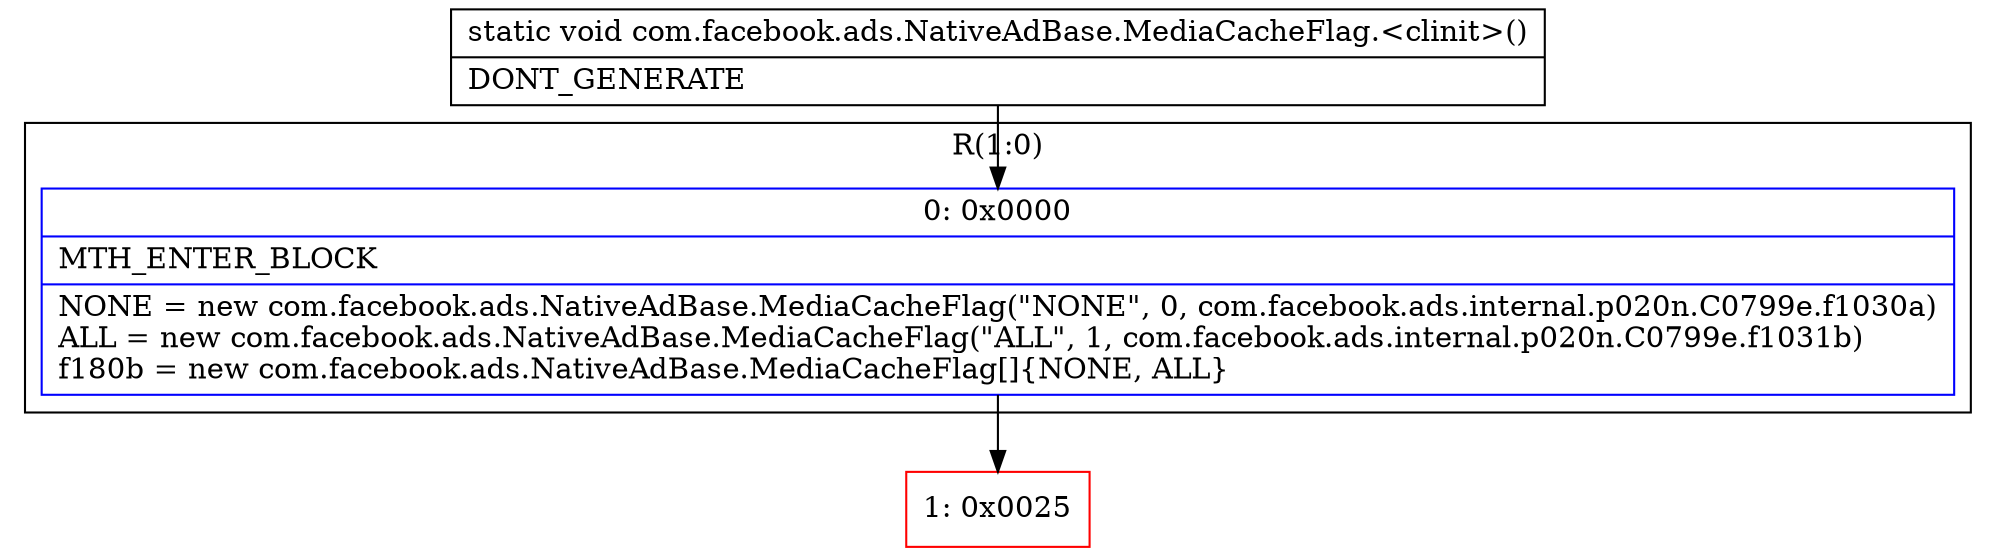digraph "CFG forcom.facebook.ads.NativeAdBase.MediaCacheFlag.\<clinit\>()V" {
subgraph cluster_Region_1717258141 {
label = "R(1:0)";
node [shape=record,color=blue];
Node_0 [shape=record,label="{0\:\ 0x0000|MTH_ENTER_BLOCK\l|NONE = new com.facebook.ads.NativeAdBase.MediaCacheFlag(\"NONE\", 0, com.facebook.ads.internal.p020n.C0799e.f1030a)\lALL = new com.facebook.ads.NativeAdBase.MediaCacheFlag(\"ALL\", 1, com.facebook.ads.internal.p020n.C0799e.f1031b)\lf180b = new com.facebook.ads.NativeAdBase.MediaCacheFlag[]\{NONE, ALL\}\l}"];
}
Node_1 [shape=record,color=red,label="{1\:\ 0x0025}"];
MethodNode[shape=record,label="{static void com.facebook.ads.NativeAdBase.MediaCacheFlag.\<clinit\>()  | DONT_GENERATE\l}"];
MethodNode -> Node_0;
Node_0 -> Node_1;
}

